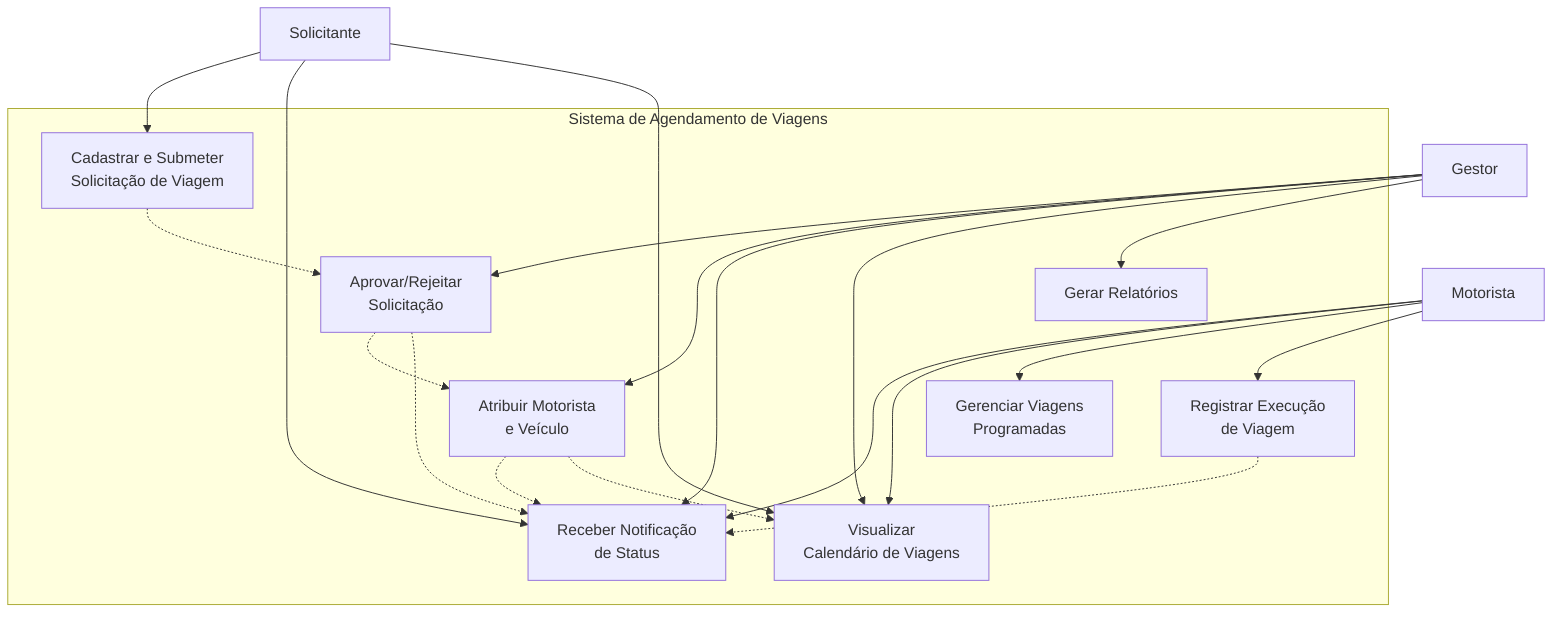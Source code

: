 flowchart TD
    %% Atores
    actor1["Solicitante"]
    actor2["Gestor"]
    actor3["Motorista"]
    
    %% Sistema
    subgraph Sistema de Agendamento de Viagens
    uc1["Cadastrar e Submeter\nSolicitação de Viagem"]
    uc2["Aprovar/Rejeitar\nSolicitação"]
    uc3["Atribuir Motorista\ne Veículo"]
    uc4["Receber Notificação\nde Status"]
    uc5["Visualizar\nCalendário de Viagens"]
    uc6["Gerenciar Viagens\nProgramadas"]
    uc7["Registrar Execução\nde Viagem"]
    uc8["Gerar Relatórios"]
    end
    
    %% Relacionamentos
    actor1 --> uc1
    actor1 --> uc4
    actor1 --> uc5
    
    actor2 --> uc2
    actor2 --> uc3
    actor2 --> uc4
    actor2 --> uc5
    actor2 --> uc8
    
    actor3 --> uc4
    actor3 --> uc5
    actor3 --> uc6
    actor3 --> uc7
    
    %% Dependências entre casos de uso
    uc1 -.-> uc2
    uc2 -.-> uc3
    uc2 -.-> uc4
    uc3 -.-> uc4
    uc3 -.-> uc5
    uc7 -.-> uc4